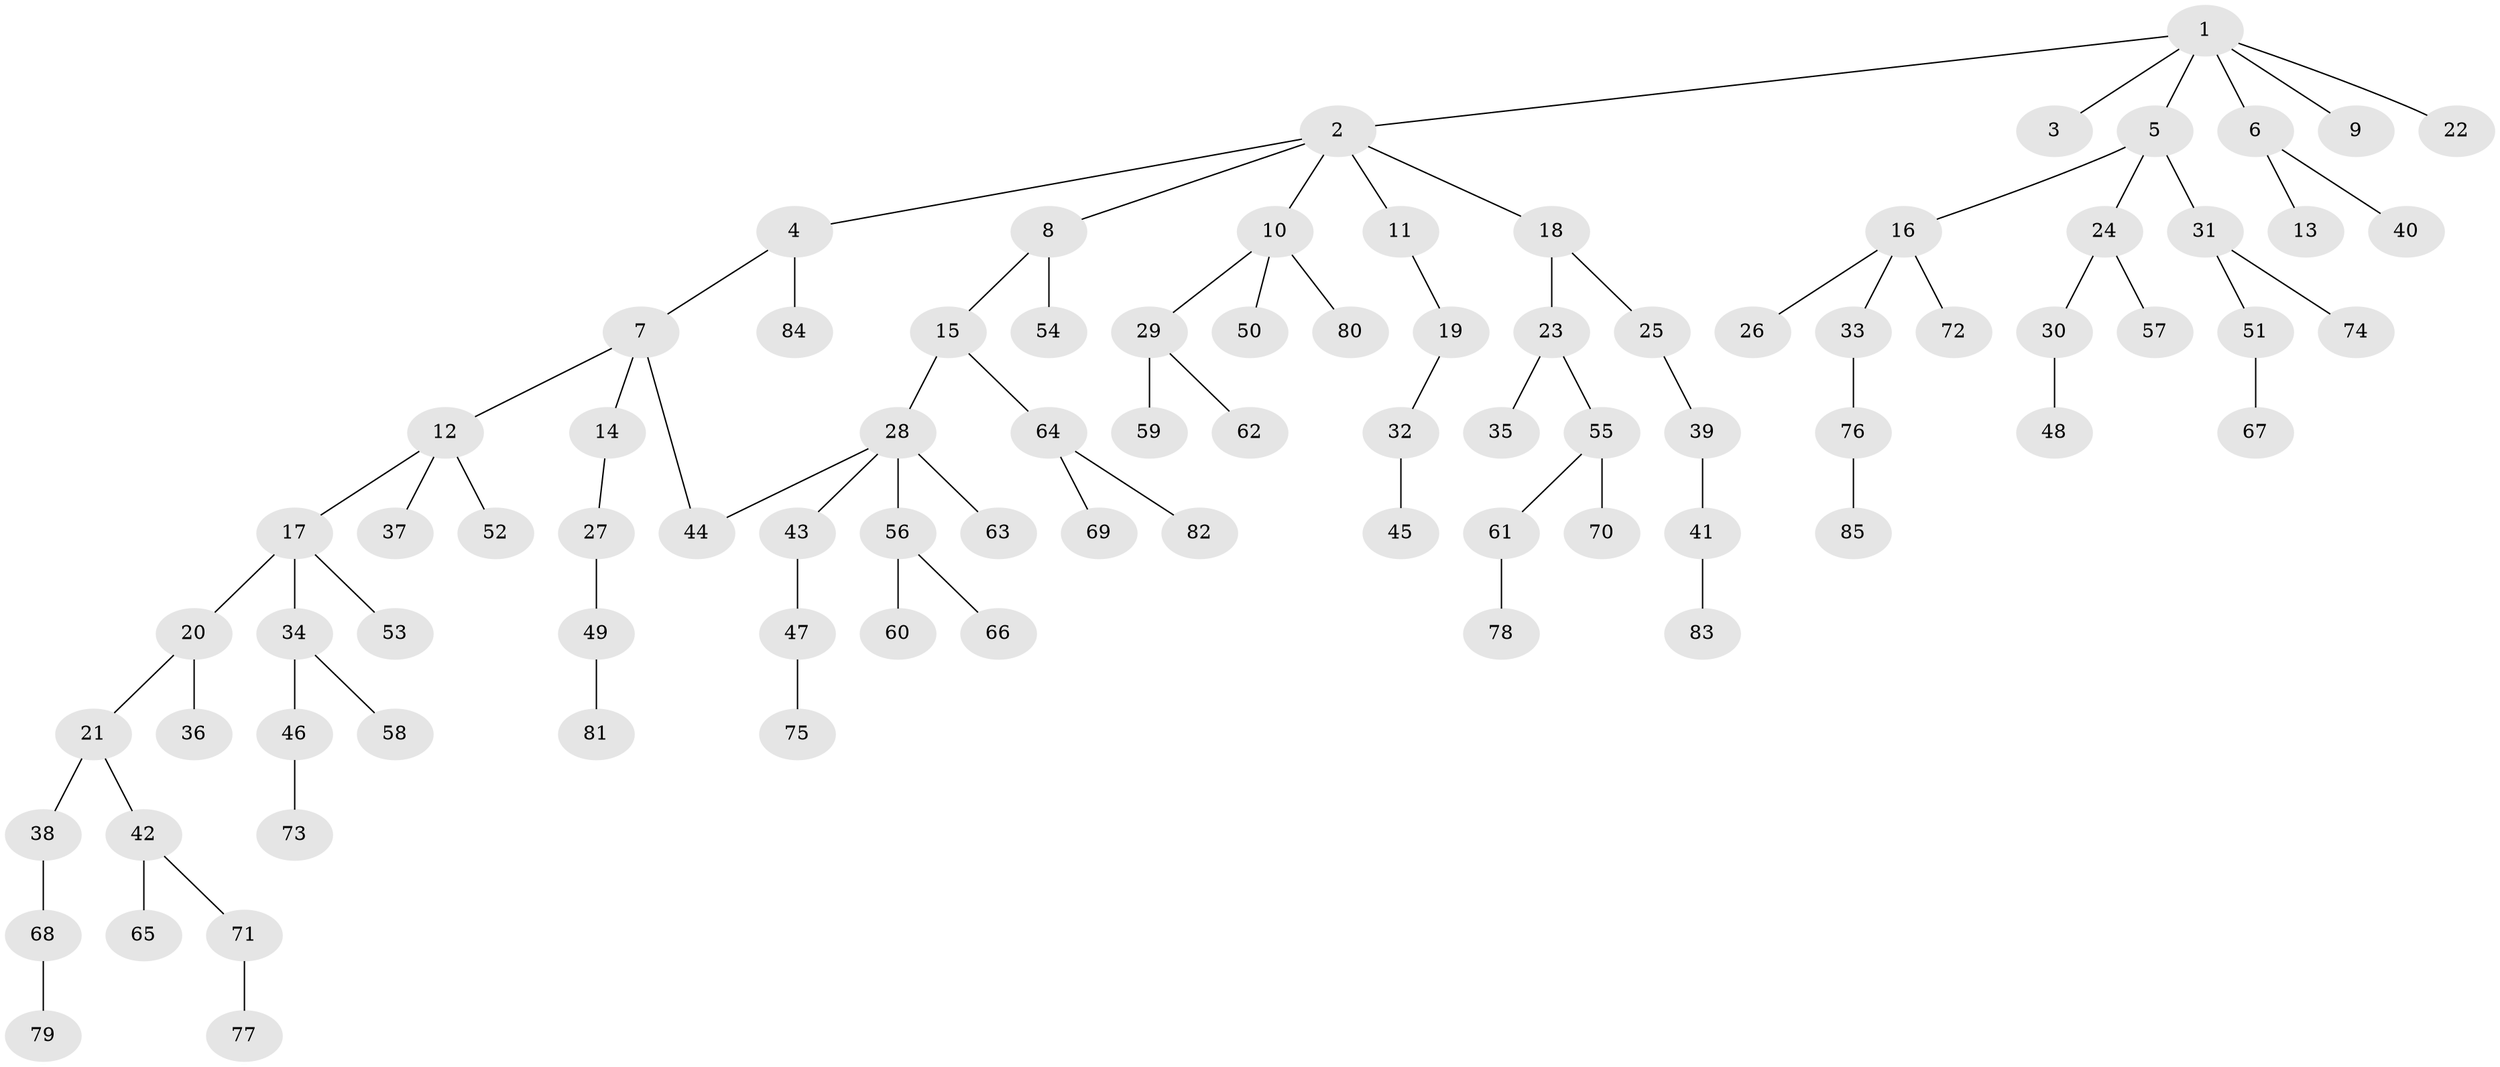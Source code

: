// Generated by graph-tools (version 1.1) at 2025/25/03/09/25 03:25:35]
// undirected, 85 vertices, 85 edges
graph export_dot {
graph [start="1"]
  node [color=gray90,style=filled];
  1;
  2;
  3;
  4;
  5;
  6;
  7;
  8;
  9;
  10;
  11;
  12;
  13;
  14;
  15;
  16;
  17;
  18;
  19;
  20;
  21;
  22;
  23;
  24;
  25;
  26;
  27;
  28;
  29;
  30;
  31;
  32;
  33;
  34;
  35;
  36;
  37;
  38;
  39;
  40;
  41;
  42;
  43;
  44;
  45;
  46;
  47;
  48;
  49;
  50;
  51;
  52;
  53;
  54;
  55;
  56;
  57;
  58;
  59;
  60;
  61;
  62;
  63;
  64;
  65;
  66;
  67;
  68;
  69;
  70;
  71;
  72;
  73;
  74;
  75;
  76;
  77;
  78;
  79;
  80;
  81;
  82;
  83;
  84;
  85;
  1 -- 2;
  1 -- 3;
  1 -- 5;
  1 -- 6;
  1 -- 9;
  1 -- 22;
  2 -- 4;
  2 -- 8;
  2 -- 10;
  2 -- 11;
  2 -- 18;
  4 -- 7;
  4 -- 84;
  5 -- 16;
  5 -- 24;
  5 -- 31;
  6 -- 13;
  6 -- 40;
  7 -- 12;
  7 -- 14;
  7 -- 44;
  8 -- 15;
  8 -- 54;
  10 -- 29;
  10 -- 50;
  10 -- 80;
  11 -- 19;
  12 -- 17;
  12 -- 37;
  12 -- 52;
  14 -- 27;
  15 -- 28;
  15 -- 64;
  16 -- 26;
  16 -- 33;
  16 -- 72;
  17 -- 20;
  17 -- 34;
  17 -- 53;
  18 -- 23;
  18 -- 25;
  19 -- 32;
  20 -- 21;
  20 -- 36;
  21 -- 38;
  21 -- 42;
  23 -- 35;
  23 -- 55;
  24 -- 30;
  24 -- 57;
  25 -- 39;
  27 -- 49;
  28 -- 43;
  28 -- 56;
  28 -- 63;
  28 -- 44;
  29 -- 59;
  29 -- 62;
  30 -- 48;
  31 -- 51;
  31 -- 74;
  32 -- 45;
  33 -- 76;
  34 -- 46;
  34 -- 58;
  38 -- 68;
  39 -- 41;
  41 -- 83;
  42 -- 65;
  42 -- 71;
  43 -- 47;
  46 -- 73;
  47 -- 75;
  49 -- 81;
  51 -- 67;
  55 -- 61;
  55 -- 70;
  56 -- 60;
  56 -- 66;
  61 -- 78;
  64 -- 69;
  64 -- 82;
  68 -- 79;
  71 -- 77;
  76 -- 85;
}
